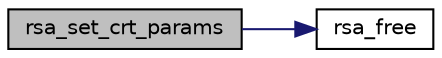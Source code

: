 digraph "rsa_set_crt_params"
{
 // LATEX_PDF_SIZE
  edge [fontname="Helvetica",fontsize="10",labelfontname="Helvetica",labelfontsize="10"];
  node [fontname="Helvetica",fontsize="10",shape=record];
  rankdir="LR";
  Node0 [label="rsa_set_crt_params",height=0.2,width=0.4,color="black", fillcolor="grey75", style="filled", fontcolor="black",tooltip="Import CRT parameters of an RSA key from raw numbers."];
  Node0 -> Node1 [color="midnightblue",fontsize="10",style="solid",fontname="Helvetica"];
  Node1 [label="rsa_free",height=0.2,width=0.4,color="black", fillcolor="white", style="filled",URL="$rsa__free_8c.html#a56f84788895f943be14b89e50c72f911",tooltip="Free an RSA key from memory."];
}

